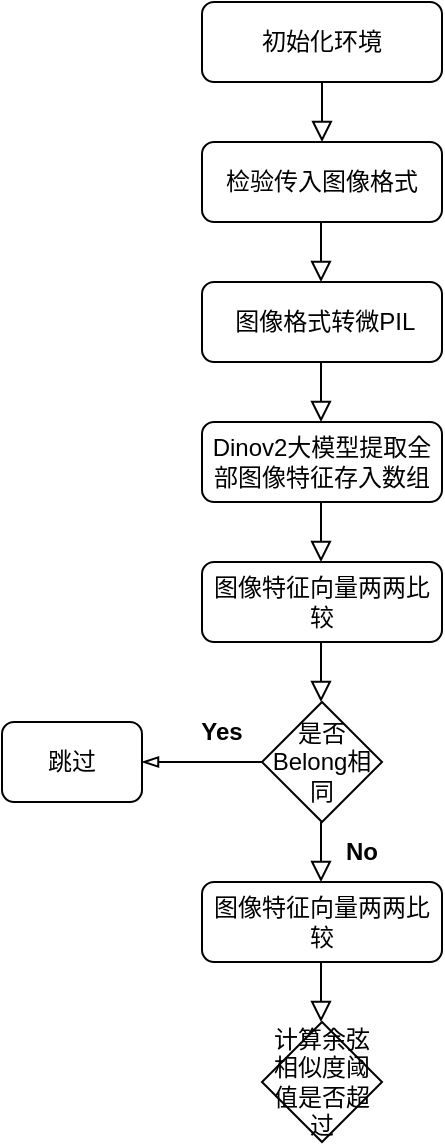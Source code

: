 <mxfile version="26.0.16">
  <diagram id="C5RBs43oDa-KdzZeNtuy" name="Page-1">
    <mxGraphModel dx="1514" dy="857" grid="1" gridSize="10" guides="1" tooltips="1" connect="1" arrows="1" fold="1" page="1" pageScale="1" pageWidth="827" pageHeight="1169" math="0" shadow="0">
      <root>
        <mxCell id="WIyWlLk6GJQsqaUBKTNV-0" />
        <mxCell id="WIyWlLk6GJQsqaUBKTNV-1" parent="WIyWlLk6GJQsqaUBKTNV-0" />
        <mxCell id="WIyWlLk6GJQsqaUBKTNV-2" value="" style="rounded=0;html=1;jettySize=auto;orthogonalLoop=1;fontSize=11;endArrow=block;endFill=0;endSize=8;strokeWidth=1;shadow=0;labelBackgroundColor=none;edgeStyle=orthogonalEdgeStyle;" parent="WIyWlLk6GJQsqaUBKTNV-1" source="WIyWlLk6GJQsqaUBKTNV-3" edge="1">
          <mxGeometry relative="1" as="geometry">
            <mxPoint x="410" y="150" as="targetPoint" />
          </mxGeometry>
        </mxCell>
        <mxCell id="WIyWlLk6GJQsqaUBKTNV-3" value="初始化环境" style="rounded=1;whiteSpace=wrap;html=1;fontSize=12;glass=0;strokeWidth=1;shadow=0;" parent="WIyWlLk6GJQsqaUBKTNV-1" vertex="1">
          <mxGeometry x="350" y="80" width="120" height="40" as="geometry" />
        </mxCell>
        <mxCell id="WIyWlLk6GJQsqaUBKTNV-12" value="&amp;nbsp;图像格式转微PIL" style="rounded=1;whiteSpace=wrap;html=1;fontSize=12;glass=0;strokeWidth=1;shadow=0;" parent="WIyWlLk6GJQsqaUBKTNV-1" vertex="1">
          <mxGeometry x="350" y="220" width="120" height="40" as="geometry" />
        </mxCell>
        <mxCell id="eQ_dJxrT5jTn4etDPCZC-0" value="检验传入图像格式" style="rounded=1;whiteSpace=wrap;html=1;fontSize=12;glass=0;strokeWidth=1;shadow=0;" vertex="1" parent="WIyWlLk6GJQsqaUBKTNV-1">
          <mxGeometry x="350" y="150" width="120" height="40" as="geometry" />
        </mxCell>
        <mxCell id="eQ_dJxrT5jTn4etDPCZC-2" value="" style="rounded=0;html=1;jettySize=auto;orthogonalLoop=1;fontSize=11;endArrow=block;endFill=0;endSize=8;strokeWidth=1;shadow=0;labelBackgroundColor=none;edgeStyle=orthogonalEdgeStyle;" edge="1" parent="WIyWlLk6GJQsqaUBKTNV-1">
          <mxGeometry relative="1" as="geometry">
            <mxPoint x="409.5" y="190" as="sourcePoint" />
            <mxPoint x="409.5" y="220" as="targetPoint" />
          </mxGeometry>
        </mxCell>
        <mxCell id="eQ_dJxrT5jTn4etDPCZC-5" value="Dinov2大模型提取全部图像特征存入数组" style="rounded=1;whiteSpace=wrap;html=1;fontSize=12;glass=0;strokeWidth=1;shadow=0;" vertex="1" parent="WIyWlLk6GJQsqaUBKTNV-1">
          <mxGeometry x="350" y="290" width="120" height="40" as="geometry" />
        </mxCell>
        <mxCell id="eQ_dJxrT5jTn4etDPCZC-6" value="" style="rounded=0;html=1;jettySize=auto;orthogonalLoop=1;fontSize=11;endArrow=block;endFill=0;endSize=8;strokeWidth=1;shadow=0;labelBackgroundColor=none;edgeStyle=orthogonalEdgeStyle;" edge="1" parent="WIyWlLk6GJQsqaUBKTNV-1">
          <mxGeometry relative="1" as="geometry">
            <mxPoint x="409.5" y="260" as="sourcePoint" />
            <mxPoint x="409.5" y="290" as="targetPoint" />
          </mxGeometry>
        </mxCell>
        <mxCell id="eQ_dJxrT5jTn4etDPCZC-7" value="图像特征向量两两比较" style="rounded=1;whiteSpace=wrap;html=1;fontSize=12;glass=0;strokeWidth=1;shadow=0;" vertex="1" parent="WIyWlLk6GJQsqaUBKTNV-1">
          <mxGeometry x="350" y="360" width="120" height="40" as="geometry" />
        </mxCell>
        <mxCell id="eQ_dJxrT5jTn4etDPCZC-8" value="" style="rounded=0;html=1;jettySize=auto;orthogonalLoop=1;fontSize=11;endArrow=block;endFill=0;endSize=8;strokeWidth=1;shadow=0;labelBackgroundColor=none;edgeStyle=orthogonalEdgeStyle;" edge="1" parent="WIyWlLk6GJQsqaUBKTNV-1">
          <mxGeometry relative="1" as="geometry">
            <mxPoint x="409.5" y="330" as="sourcePoint" />
            <mxPoint x="409.5" y="360" as="targetPoint" />
          </mxGeometry>
        </mxCell>
        <mxCell id="eQ_dJxrT5jTn4etDPCZC-9" value="是否Belong相同" style="rhombus;whiteSpace=wrap;html=1;" vertex="1" parent="WIyWlLk6GJQsqaUBKTNV-1">
          <mxGeometry x="380" y="430" width="60" height="60" as="geometry" />
        </mxCell>
        <mxCell id="eQ_dJxrT5jTn4etDPCZC-10" value="" style="rounded=0;html=1;jettySize=auto;orthogonalLoop=1;fontSize=11;endArrow=block;endFill=0;endSize=8;strokeWidth=1;shadow=0;labelBackgroundColor=none;edgeStyle=orthogonalEdgeStyle;" edge="1" parent="WIyWlLk6GJQsqaUBKTNV-1">
          <mxGeometry relative="1" as="geometry">
            <mxPoint x="409.5" y="400" as="sourcePoint" />
            <mxPoint x="409.5" y="430" as="targetPoint" />
          </mxGeometry>
        </mxCell>
        <mxCell id="eQ_dJxrT5jTn4etDPCZC-15" value="" style="endArrow=blockThin;html=1;rounded=0;exitX=0;exitY=0.5;exitDx=0;exitDy=0;endFill=0;" edge="1" parent="WIyWlLk6GJQsqaUBKTNV-1" source="eQ_dJxrT5jTn4etDPCZC-9">
          <mxGeometry width="50" height="50" relative="1" as="geometry">
            <mxPoint x="390" y="470" as="sourcePoint" />
            <mxPoint x="320" y="460" as="targetPoint" />
          </mxGeometry>
        </mxCell>
        <mxCell id="eQ_dJxrT5jTn4etDPCZC-16" value="&lt;b&gt;Yes&lt;/b&gt;" style="text;html=1;align=center;verticalAlign=middle;whiteSpace=wrap;rounded=0;" vertex="1" parent="WIyWlLk6GJQsqaUBKTNV-1">
          <mxGeometry x="330" y="430" width="60" height="30" as="geometry" />
        </mxCell>
        <mxCell id="eQ_dJxrT5jTn4etDPCZC-17" value="跳过" style="rounded=1;whiteSpace=wrap;html=1;fontSize=12;glass=0;strokeWidth=1;shadow=0;" vertex="1" parent="WIyWlLk6GJQsqaUBKTNV-1">
          <mxGeometry x="250" y="440" width="70" height="40" as="geometry" />
        </mxCell>
        <mxCell id="eQ_dJxrT5jTn4etDPCZC-21" value="" style="rounded=0;html=1;jettySize=auto;orthogonalLoop=1;fontSize=11;endArrow=block;endFill=0;endSize=8;strokeWidth=1;shadow=0;labelBackgroundColor=none;edgeStyle=orthogonalEdgeStyle;" edge="1" parent="WIyWlLk6GJQsqaUBKTNV-1">
          <mxGeometry relative="1" as="geometry">
            <mxPoint x="409.5" y="490" as="sourcePoint" />
            <mxPoint x="409.5" y="520" as="targetPoint" />
          </mxGeometry>
        </mxCell>
        <mxCell id="eQ_dJxrT5jTn4etDPCZC-23" value="&lt;b&gt;No&lt;/b&gt;" style="text;html=1;align=center;verticalAlign=middle;whiteSpace=wrap;rounded=0;" vertex="1" parent="WIyWlLk6GJQsqaUBKTNV-1">
          <mxGeometry x="400" y="490" width="60" height="30" as="geometry" />
        </mxCell>
        <mxCell id="eQ_dJxrT5jTn4etDPCZC-24" value="计算余弦相似度阈值是否超过" style="rhombus;whiteSpace=wrap;html=1;" vertex="1" parent="WIyWlLk6GJQsqaUBKTNV-1">
          <mxGeometry x="380" y="590" width="60" height="60" as="geometry" />
        </mxCell>
        <mxCell id="eQ_dJxrT5jTn4etDPCZC-29" value="图像特征向量两两比较" style="rounded=1;whiteSpace=wrap;html=1;fontSize=12;glass=0;strokeWidth=1;shadow=0;" vertex="1" parent="WIyWlLk6GJQsqaUBKTNV-1">
          <mxGeometry x="350" y="520" width="120" height="40" as="geometry" />
        </mxCell>
        <mxCell id="eQ_dJxrT5jTn4etDPCZC-30" value="" style="rounded=0;html=1;jettySize=auto;orthogonalLoop=1;fontSize=11;endArrow=block;endFill=0;endSize=8;strokeWidth=1;shadow=0;labelBackgroundColor=none;edgeStyle=orthogonalEdgeStyle;" edge="1" parent="WIyWlLk6GJQsqaUBKTNV-1">
          <mxGeometry relative="1" as="geometry">
            <mxPoint x="409.5" y="560" as="sourcePoint" />
            <mxPoint x="409.5" y="590" as="targetPoint" />
          </mxGeometry>
        </mxCell>
      </root>
    </mxGraphModel>
  </diagram>
</mxfile>
